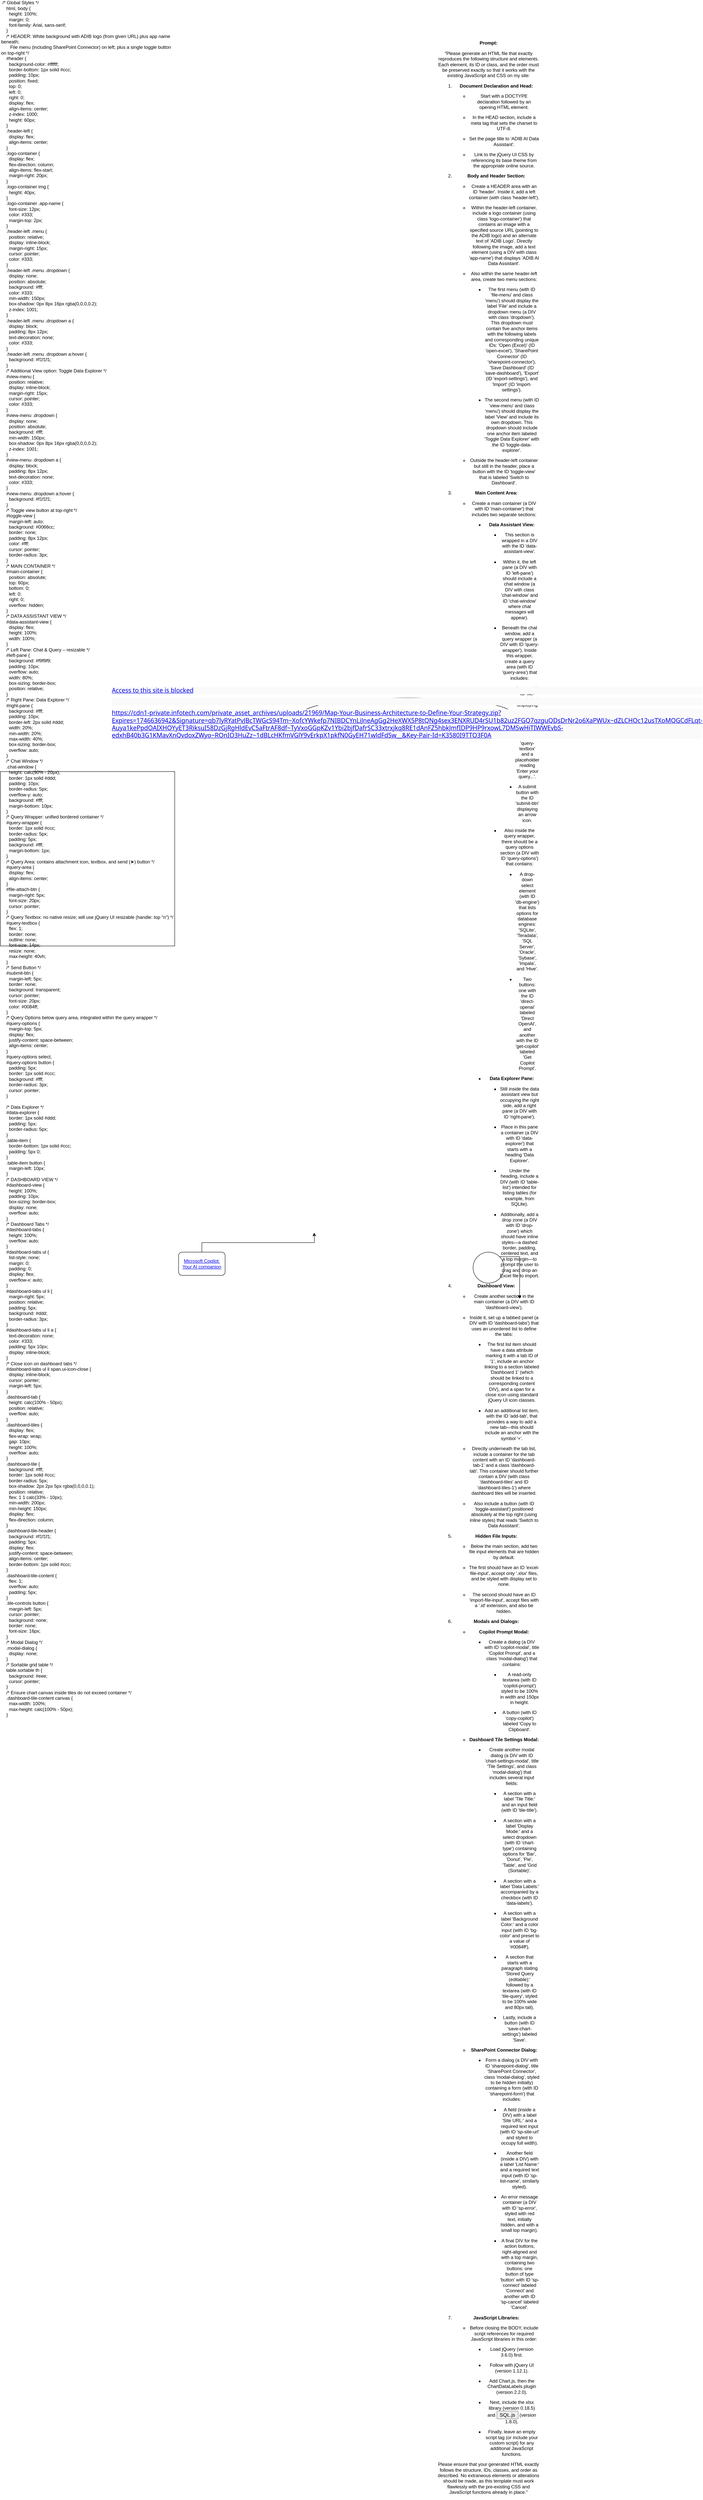 <mxfile version="27.1.4">
  <diagram name="Page-1" id="GokQLcG7WO0pYvgW-zJp">
    <mxGraphModel dx="5156" dy="5228" grid="1" gridSize="10" guides="1" tooltips="1" connect="1" arrows="1" fold="1" page="1" pageScale="1" pageWidth="850" pageHeight="1100" math="0" shadow="0">
      <root>
        <mxCell id="0" />
        <mxCell id="1" parent="0" />
        <mxCell id="mDrpf2TN0rHwM7id590o-1" style="edgeStyle=orthogonalEdgeStyle;rounded=0;orthogonalLoop=1;jettySize=auto;html=1;exitX=0.5;exitY=0;exitDx=0;exitDy=0;" parent="1" source="bzycmvIp5_qkG32QMUx3-1" edge="1">
          <mxGeometry relative="1" as="geometry">
            <mxPoint x="-220" y="180" as="targetPoint" />
          </mxGeometry>
        </mxCell>
        <mxCell id="bzycmvIp5_qkG32QMUx3-1" value="&lt;a href=&quot;https://copilot.microsoft.com/chats/RHDPdBvyvpDGnnrWRSW6V&quot;&gt;Microsoft Copilot: Your AI companion&lt;/a&gt;" style="rounded=1;whiteSpace=wrap;html=1;" parent="1" vertex="1">
          <mxGeometry x="-570" y="230" width="120" height="60" as="geometry" />
        </mxCell>
        <mxCell id="bzycmvIp5_qkG32QMUx3-6" style="edgeStyle=orthogonalEdgeStyle;rounded=0;orthogonalLoop=1;jettySize=auto;html=1;exitX=1;exitY=0;exitDx=0;exitDy=0;" parent="1" source="bzycmvIp5_qkG32QMUx3-2" edge="1">
          <mxGeometry relative="1" as="geometry">
            <mxPoint x="310" y="350" as="targetPoint" />
          </mxGeometry>
        </mxCell>
        <mxCell id="bzycmvIp5_qkG32QMUx3-2" value="&lt;p&gt;&lt;strong&gt;Prompt:&lt;/strong&gt;&lt;/p&gt;&lt;p&gt;&quot;Please generate an HTML file that exactly reproduces the following structure and elements. Each element, its ID or class, and the order must be preserved exactly so that it works with the existing JavaScript and CSS on my site:&lt;/p&gt;&lt;ol start=&quot;1&quot;&gt;&lt;li&gt;&lt;p&gt;&lt;strong&gt;Document Declaration and Head:&lt;/strong&gt;&lt;/p&gt;&lt;ul&gt;&lt;li&gt;&lt;p&gt;Start with a DOCTYPE declaration followed by an opening HTML element.&lt;/p&gt;&lt;/li&gt;&lt;li&gt;&lt;p&gt;In the HEAD section, include a meta tag that sets the charset to UTF-8.&lt;/p&gt;&lt;/li&gt;&lt;li&gt;&lt;p&gt;Set the page title to &#39;ADIB AI Data Assistant&#39;.&lt;/p&gt;&lt;/li&gt;&lt;li&gt;&lt;p&gt;Link to the jQuery UI CSS by referencing its base theme from the appropriate online source.&lt;/p&gt;&lt;/li&gt;&lt;/ul&gt;&lt;/li&gt;&lt;li&gt;&lt;p&gt;&lt;strong&gt;Body and Header Section:&lt;/strong&gt;&lt;/p&gt;&lt;ul&gt;&lt;li&gt;&lt;p&gt;Create a HEADER area with an ID &#39;header&#39;. Inside it, add a left container (with class &#39;header-left&#39;).&lt;/p&gt;&lt;/li&gt;&lt;li&gt;&lt;p&gt;Within the header-left container, include a logo container (using class &#39;logo-container&#39;) that contains an image with a specified source URL (pointing to the ADIB logo) and an alternate text of &#39;ADIB Logo&#39;. Directly following the image, add a text element (using a DIV with class &#39;app-name&#39;) that displays &#39;ADIB AI Data Assistant&#39;.&lt;/p&gt;&lt;/li&gt;&lt;li&gt;&lt;p&gt;Also within the same header-left area, create two menu sections:&lt;/p&gt;&lt;ul&gt;&lt;li&gt;&lt;p&gt;The first menu (with ID &#39;file-menu&#39; and class &#39;menu&#39;) should display the label &#39;File&#39; and include a dropdown menu (a DIV with class &#39;dropdown&#39;). This dropdown must contain five anchor items with the following labels and corresponding unique IDs: &#39;Open (Excel)&#39; (ID &#39;open-excel&#39;), &#39;SharePoint Connector&#39; (ID &#39;sharepoint-connector&#39;), &#39;Save Dashboard&#39; (ID &#39;save-dashboard&#39;), &#39;Export&#39; (ID &#39;export-settings&#39;), and &#39;Import&#39; (ID &#39;import-settings&#39;).&lt;/p&gt;&lt;/li&gt;&lt;li&gt;&lt;p&gt;The second menu (with ID &#39;view-menu&#39; and class &#39;menu&#39;) should display the label &#39;View&#39; and include its own dropdown. This dropdown should include one anchor item labeled &#39;Toggle Data Explorer&#39; with the ID &#39;toggle-data-explorer&#39;.&lt;/p&gt;&lt;/li&gt;&lt;/ul&gt;&lt;/li&gt;&lt;li&gt;&lt;p&gt;Outside the header-left container but still in the header, place a button with the ID &#39;toggle-view&#39; that is labeled &#39;Switch to Dashboard&#39;.&lt;/p&gt;&lt;/li&gt;&lt;/ul&gt;&lt;/li&gt;&lt;li&gt;&lt;p&gt;&lt;strong&gt;Main Content Area:&lt;/strong&gt;&lt;/p&gt;&lt;ul&gt;&lt;li&gt;&lt;p&gt;Create a main container (a DIV with ID &#39;main-container&#39;) that includes two separate sections:&lt;/p&gt;&lt;ul&gt;&lt;li&gt;&lt;p&gt;&lt;strong&gt;Data Assistant View:&lt;/strong&gt;&lt;/p&gt;&lt;ul&gt;&lt;li&gt;&lt;p&gt;This section is wrapped in a DIV with the ID &#39;data-assistant-view&#39;.&lt;/p&gt;&lt;/li&gt;&lt;li&gt;&lt;p&gt;Within it, the left pane (a DIV with ID &#39;left-pane&#39;) should include a chat window (a DIV with class &#39;chat-window&#39; and ID &#39;chat-window&#39; where chat messages will appear).&lt;/p&gt;&lt;/li&gt;&lt;li&gt;&lt;p&gt;Beneath the chat window, add a query wrapper (a DIV with ID &#39;query-wrapper&#39;). Inside this wrapper, create a query area (with ID &#39;query-area&#39;) that includes:&lt;/p&gt;&lt;ul&gt;&lt;li&gt;&lt;p&gt;A span with ID &#39;file-attach-btn&#39; displaying an attachment icon.&lt;/p&gt;&lt;/li&gt;&lt;li&gt;&lt;p&gt;A textarea with the ID &#39;query-textbox&#39; and a placeholder reading &#39;Enter your query...&#39;.&lt;/p&gt;&lt;/li&gt;&lt;li&gt;&lt;p&gt;A submit button with the ID &#39;submit-btn&#39; displaying an arrow icon.&lt;/p&gt;&lt;/li&gt;&lt;/ul&gt;&lt;/li&gt;&lt;li&gt;&lt;p&gt;Also inside the query wrapper, there should be a query options section (a DIV with ID &#39;query-options&#39;) that contains:&lt;/p&gt;&lt;ul&gt;&lt;li&gt;&lt;p&gt;A drop-down select element (with ID &#39;db-engine&#39;) that lists options for database engines: &#39;SQLite&#39;, &#39;Teradata&#39;, &#39;SQL Server&#39;, &#39;Oracle&#39;, &#39;Sybase&#39;, &#39;Impala&#39;, and &#39;Hive&#39;.&lt;/p&gt;&lt;/li&gt;&lt;li&gt;&lt;p&gt;Two buttons: one with the ID &#39;direct-openai&#39; labeled &#39;Direct OpenAI&#39;, and another with the ID &#39;get-copilot&#39; labeled &#39;Get Copilot Prompt&#39;.&lt;/p&gt;&lt;/li&gt;&lt;/ul&gt;&lt;/li&gt;&lt;/ul&gt;&lt;/li&gt;&lt;li&gt;&lt;p&gt;&lt;strong&gt;Data Explorer Pane:&lt;/strong&gt;&lt;/p&gt;&lt;ul&gt;&lt;li&gt;&lt;p&gt;Still inside the data assistant view but occupying the right side, add a right pane (a DIV with ID &#39;right-pane&#39;).&lt;/p&gt;&lt;/li&gt;&lt;li&gt;&lt;p&gt;Place in this pane a container (a DIV with ID &#39;data-explorer&#39;) that starts with a heading &#39;Data Explorer&#39;.&lt;/p&gt;&lt;/li&gt;&lt;li&gt;&lt;p&gt;Under the heading, include a DIV (with ID &#39;table-list&#39;) intended for listing tables (for example, from SQLite).&lt;/p&gt;&lt;/li&gt;&lt;li&gt;&lt;p&gt;Additionally, add a drop zone (a DIV with ID &#39;drop-zone&#39;) which should have inline styles—a dashed border, padding, centered text, and a top margin—to prompt the user to drag and drop an Excel file to import.&lt;/p&gt;&lt;/li&gt;&lt;/ul&gt;&lt;/li&gt;&lt;/ul&gt;&lt;/li&gt;&lt;/ul&gt;&lt;/li&gt;&lt;li&gt;&lt;p&gt;&lt;strong&gt;Dashboard View:&lt;/strong&gt;&lt;/p&gt;&lt;ul&gt;&lt;li&gt;&lt;p&gt;Create another section in the main container (a DIV with ID &#39;dashboard-view&#39;).&lt;/p&gt;&lt;/li&gt;&lt;li&gt;&lt;p&gt;Inside it, set up a tabbed panel (a DIV with ID &#39;dashboard-tabs&#39;) that uses an unordered list to define the tabs:&lt;/p&gt;&lt;ul&gt;&lt;li&gt;&lt;p&gt;The first list item should have a data attribute marking it with a tab ID of ‘1’, include an anchor linking to a section labeled &#39;Dashboard 1&#39; (which should be linked to a corresponding content DIV), and a span for a close icon using standard jQuery UI icon classes.&lt;/p&gt;&lt;/li&gt;&lt;li&gt;&lt;p&gt;Add an additional list item, with the ID &#39;add-tab&#39;, that provides a way to add a new tab—this should include an anchor with the symbol &#39;+&#39;.&lt;/p&gt;&lt;/li&gt;&lt;/ul&gt;&lt;/li&gt;&lt;li&gt;&lt;p&gt;Directly underneath the tab list, include a container for the tab content with an ID &#39;dashboard-tab-1&#39; and a class &#39;dashboard-tab&#39;. This container should further contain a DIV (with class &#39;dashboard-tiles&#39; and ID &#39;dashboard-tiles-1&#39;) where dashboard tiles will be inserted.&lt;/p&gt;&lt;/li&gt;&lt;li&gt;&lt;p&gt;Also include a button (with ID &#39;toggle-assistant&#39;) positioned absolutely at the top right (using inline styles) that reads &#39;Switch to Data Assistant&#39;.&lt;/p&gt;&lt;/li&gt;&lt;/ul&gt;&lt;/li&gt;&lt;li&gt;&lt;p&gt;&lt;strong&gt;Hidden File Inputs:&lt;/strong&gt;&lt;/p&gt;&lt;ul&gt;&lt;li&gt;&lt;p&gt;Below the main section, add two file input elements that are hidden by default.&lt;/p&gt;&lt;/li&gt;&lt;li&gt;&lt;p&gt;The first should have an ID &#39;excel-file-input&#39;, accept only &#39;.xlsx&#39; files, and be styled with display set to none.&lt;/p&gt;&lt;/li&gt;&lt;li&gt;&lt;p&gt;The second should have an ID &#39;import-file-input&#39;, accept files with a &#39;.id&#39; extension, and also be hidden.&lt;/p&gt;&lt;/li&gt;&lt;/ul&gt;&lt;/li&gt;&lt;li&gt;&lt;p&gt;&lt;strong&gt;Modals and Dialogs:&lt;/strong&gt;&lt;/p&gt;&lt;ul&gt;&lt;li&gt;&lt;p&gt;&lt;strong&gt;Copilot Prompt Modal:&lt;/strong&gt;&lt;/p&gt;&lt;ul&gt;&lt;li&gt;&lt;p&gt;Create a dialog (a DIV with ID &#39;copilot-modal&#39;, title &#39;Copilot Prompt&#39;, and a class &#39;modal-dialog&#39;) that contains:&lt;/p&gt;&lt;ul&gt;&lt;li&gt;&lt;p&gt;A read-only textarea (with ID &#39;copilot-prompt&#39;) styled to be 100% in width and 150px in height.&lt;/p&gt;&lt;/li&gt;&lt;li&gt;&lt;p&gt;A button (with ID &#39;copy-copilot&#39;) labeled &#39;Copy to Clipboard&#39;.&lt;/p&gt;&lt;/li&gt;&lt;/ul&gt;&lt;/li&gt;&lt;/ul&gt;&lt;/li&gt;&lt;li&gt;&lt;p&gt;&lt;strong&gt;Dashboard Tile Settings Modal:&lt;/strong&gt;&lt;/p&gt;&lt;ul&gt;&lt;li&gt;&lt;p&gt;Create another modal dialog (a DIV with ID &#39;chart-settings-modal&#39;, title &#39;Tile Settings&#39;, and class &#39;modal-dialog&#39;) that includes several input fields:&lt;/p&gt;&lt;ul&gt;&lt;li&gt;&lt;p&gt;A section with a label &#39;Tile Title:&#39; and an input field (with ID &#39;tile-title&#39;).&lt;/p&gt;&lt;/li&gt;&lt;li&gt;&lt;p&gt;A section with a label &#39;Display Mode:&#39; and a select dropdown (with ID &#39;chart-type&#39;) containing options for &#39;Bar&#39;, &#39;Donut&#39;, &#39;Pie&#39;, &#39;Table&#39;, and &#39;Grid (Sortable)&#39;.&lt;/p&gt;&lt;/li&gt;&lt;li&gt;&lt;p&gt;A section with a label &#39;Data Labels:&#39; accompanied by a checkbox (with ID &#39;data-labels&#39;).&lt;/p&gt;&lt;/li&gt;&lt;li&gt;&lt;p&gt;A section with a label &#39;Background Color:&#39; and a color input (with ID &#39;bg-color&#39; and preset to a value of &#39;#0084ff&#39;).&lt;/p&gt;&lt;/li&gt;&lt;li&gt;&lt;p&gt;A section that starts with a paragraph stating &#39;Stored Query (editable):&#39; followed by a textarea (with ID &#39;tile-query&#39;, styled to be 100% wide and 80px tall).&lt;/p&gt;&lt;/li&gt;&lt;li&gt;&lt;p&gt;Lastly, include a button (with ID &#39;save-chart-settings&#39;) labeled &#39;Save&#39;.&lt;/p&gt;&lt;/li&gt;&lt;/ul&gt;&lt;/li&gt;&lt;/ul&gt;&lt;/li&gt;&lt;li&gt;&lt;p&gt;&lt;strong&gt;SharePoint Connector Dialog:&lt;/strong&gt;&lt;/p&gt;&lt;ul&gt;&lt;li&gt;&lt;p&gt;Form a dialog (a DIV with ID &#39;sharepoint-dialog&#39;, title &#39;SharePoint Connector&#39;, class &#39;modal-dialog&#39;, styled to be hidden initially) containing a form (with ID &#39;sharepoint-form&#39;) that includes:&lt;/p&gt;&lt;ul&gt;&lt;li&gt;&lt;p&gt;A field (inside a DIV) with a label &#39;Site URL:&#39; and a required text input (with ID &#39;sp-site-url&#39; and styled to occupy full width).&lt;/p&gt;&lt;/li&gt;&lt;li&gt;&lt;p&gt;Another field (inside a DIV) with a label &#39;List Name:&#39; and a required text input (with ID &#39;sp-list-name&#39;, similarly styled).&lt;/p&gt;&lt;/li&gt;&lt;li&gt;&lt;p&gt;An error message container (a DIV with ID &#39;sp-error&#39;, styled with red text, initially hidden, and with a small top margin).&lt;/p&gt;&lt;/li&gt;&lt;li&gt;&lt;p&gt;A final DIV for the action buttons, right-aligned and with a top margin, containing two buttons: one button of type &#39;button&#39; with ID &#39;sp-connect&#39; labeled &#39;Connect&#39; and another with ID &#39;sp-cancel&#39; labeled &#39;Cancel&#39;.&lt;/p&gt;&lt;/li&gt;&lt;/ul&gt;&lt;/li&gt;&lt;/ul&gt;&lt;/li&gt;&lt;/ul&gt;&lt;/li&gt;&lt;li&gt;&lt;p&gt;&lt;strong&gt;JavaScript Libraries:&lt;/strong&gt;&lt;/p&gt;&lt;ul&gt;&lt;li&gt;&lt;p&gt;Before closing the BODY, include script references for required JavaScript libraries in this order:&lt;/p&gt;&lt;ul&gt;&lt;li&gt;&lt;p&gt;Load jQuery (version 3.6.0) first.&lt;/p&gt;&lt;/li&gt;&lt;li&gt;&lt;p&gt;Follow with jQuery UI (version 1.12.1).&lt;/p&gt;&lt;/li&gt;&lt;li&gt;&lt;p&gt;Add Chart.js, then the ChartDataLabels plugin (version 2.2.0).&lt;/p&gt;&lt;/li&gt;&lt;li&gt;&lt;p&gt;Next, include the xlsx library (version 0.18.5) and &lt;button data-url=&quot;https://SQL.js&quot; type=&quot;button&quot;&gt;SQL.js &lt;/button&gt; (version 1.8.0).&lt;/p&gt;&lt;/li&gt;&lt;li&gt;&lt;p&gt;Finally, leave an empty script tag (or include your custom script) for any additional JavaScript functions.&lt;/p&gt;&lt;/li&gt;&lt;/ul&gt;&lt;/li&gt;&lt;/ul&gt;&lt;/li&gt;&lt;/ol&gt;&lt;p&gt;Please ensure that your generated HTML exactly follows the structure, IDs, classes, and order as described. No extraneous elements or alterations should be made, as this template must work flawlessly with the pre-existing CSS and JavaScript functions already in place.&quot;&lt;/p&gt;" style="ellipse;whiteSpace=wrap;html=1;aspect=fixed;" parent="1" vertex="1">
          <mxGeometry x="190" y="230" width="80" height="80" as="geometry" />
        </mxCell>
        <mxCell id="bzycmvIp5_qkG32QMUx3-4" value="&lt;p style=&quot;overflow-wrap: break-word; margin: 6px 0px 10px; max-width: none; color: rgb(66, 66, 66); font-family: &amp;quot;Segoe Sans&amp;quot;, &amp;quot;Segoe UI&amp;quot;, &amp;quot;Segoe UI Web (West European)&amp;quot;, -apple-system, BlinkMacSystemFont, Roboto, &amp;quot;Helvetica Neue&amp;quot;, sans-serif; font-size: 16px; text-align: start; background-color: rgb(250, 250, 250);&quot;&gt;&lt;a href=&quot;https://cdn1-private.infotech.com/private_asset_archives/uploads/21969/Map-Your-Business-Architecture-to-Define-Your-Strategy.zip?Expires=1746636942&amp;amp;Signature=qb7lyRYatPvJBcTWGcS94Tm~XofcYWkefp7NIBDCYnLiJneAgGg2HeXWX5P8tQNg4sex3ENXRUD4rSU1b82uz2FGQ7qzguQDsDrNr2o6XaPWUx~dZLCHOc12usTXoMQGCdFLqt-Auya1kePpdOAIXHOYyET3RiksuI58DzGjRgHldEvC5aFtrAF8df~TyVxoGGpKZv1Ybi2bjfDafrSC33xtrxjkq8RE1dAnFZ5hbkJmfIDP9HP9rxowL7DMSwHiTIWWEvbS-edxhB40b3G1KMavXnQvdoxZWyo~ROnIO3HuZz~1dBLcHKfmVGlY9vErkpX1pkfN0GyEH71wldFdSw__&amp;amp;Key-Pair-Id=K3580I9TTO3F0A&quot;&gt;Access to this site is blocked&lt;/a&gt;&lt;/p&gt;&lt;p style=&quot;overflow-wrap: break-word; margin: 6px 0px 10px; max-width: none; color: rgb(66, 66, 66); font-family: &amp;quot;Segoe Sans&amp;quot;, &amp;quot;Segoe UI&amp;quot;, &amp;quot;Segoe UI Web (West European)&amp;quot;, -apple-system, BlinkMacSystemFont, Roboto, &amp;quot;Helvetica Neue&amp;quot;, sans-serif; font-size: 16px; text-align: start; background-color: rgb(250, 250, 250);&quot;&gt;&lt;br&gt;&lt;/p&gt;&lt;p style=&quot;overflow-wrap: break-word; margin: 6px 0px 10px; max-width: none; color: rgb(66, 66, 66); font-family: &amp;quot;Segoe Sans&amp;quot;, &amp;quot;Segoe UI&amp;quot;, &amp;quot;Segoe UI Web (West European)&amp;quot;, -apple-system, BlinkMacSystemFont, Roboto, &amp;quot;Helvetica Neue&amp;quot;, sans-serif; font-size: 16px; text-align: start; background-color: rgb(250, 250, 250);&quot;&gt;&lt;a href=&quot;https://cdn1-private.infotech.com/private_asset_archives/uploads/21969/Map-Your-Business-Architecture-to-Define-Your-Strategy.zip?Expires=1746636942&amp;amp;Signature=qb7lyRYatPvJBcTWGcS94Tm~XofcYWkefp7NIBDCYnLiJneAgGg2HeXWX5P8tQNg4sex3ENXRUD4rSU1b82uz2FGQ7qzguQDsDrNr2o6XaPWUx~dZLCHOc12usTXoMQGCdFLqt-Auya1kePpdOAIXHOYyET3RiksuI58DzGjRgHldEvC5aFtrAF8df~TyVxoGGpKZv1Ybi2bjfDafrSC33xtrxjkq8RE1dAnFZ5hbkJmfIDP9HP9rxowL7DMSwHiTIWWEvbS-edxhB40b3G1KMavXnQvdoxZWyo~ROnIO3HuZz~1dBLcHKfmVGlY9vErkpX1pkfN0GyEH71wldFdSw__&amp;amp;Key-Pair-Id=K3580I9TTO3F0A&quot;&gt;https://cdn1-private.infotech.com/private_asset_archives/uploads/21969/Map-Your-Business-Architecture-to-Define-Your-Strategy.zip?Expires=1746636942&amp;amp;Signature=qb7lyRYatPvJBcTWGcS94Tm~XofcYWkefp7NIBDCYnLiJneAgGg2HeXWX5P8tQNg4sex3ENXRUD4rSU1b82uz2FGQ7qzguQDsDrNr2o6XaPWUx~dZLCHOc12usTXoMQGCdFLqt-Auya1kePpdOAIXHOYyET3RiksuI58DzGjRgHldEvC5aFtrAF8df~TyVxoGGpKZv1Ybi2bjfDafrSC33xtrxjkq8RE1dAnFZ5hbkJmfIDP9HP9rxowL7DMSwHiTIWWEvbS-edxhB40b3G1KMavXnQvdoxZWyo~ROnIO3HuZz~1dBLcHKfmVGlY9vErkpX1pkfN0GyEH71wldFdSw__&amp;amp;Key-Pair-Id=K3580I9TTO3F0A&lt;/a&gt;&lt;/p&gt;" style="ellipse;whiteSpace=wrap;html=1;" parent="1" vertex="1">
          <mxGeometry x="-250" y="-1200" width="540" height="80" as="geometry" />
        </mxCell>
        <UserObject label="&lt;div&gt;&amp;nbsp;/* Global Styles */&lt;/div&gt;&lt;div&gt;&amp;nbsp; &amp;nbsp; html, body {&lt;/div&gt;&lt;div&gt;&amp;nbsp; &amp;nbsp; &amp;nbsp; height: 100%;&lt;/div&gt;&lt;div&gt;&amp;nbsp; &amp;nbsp; &amp;nbsp; margin: 0;&lt;/div&gt;&lt;div&gt;&amp;nbsp; &amp;nbsp; &amp;nbsp; font-family: Arial, sans-serif;&lt;/div&gt;&lt;div&gt;&amp;nbsp; &amp;nbsp; }&lt;/div&gt;&lt;div&gt;&amp;nbsp; &amp;nbsp; /* HEADER: White background with ADIB logo (from given URL) plus app name beneath;&lt;/div&gt;&lt;div&gt;&amp;nbsp; &amp;nbsp; &amp;nbsp; &amp;nbsp;File menu (including SharePoint Connector) on left; plus a single toggle button on top-right */&lt;/div&gt;&lt;div&gt;&amp;nbsp; &amp;nbsp; #header {&lt;/div&gt;&lt;div&gt;&amp;nbsp; &amp;nbsp; &amp;nbsp; background-color: #ffffff;&lt;/div&gt;&lt;div&gt;&amp;nbsp; &amp;nbsp; &amp;nbsp; border-bottom: 1px solid #ccc;&lt;/div&gt;&lt;div&gt;&amp;nbsp; &amp;nbsp; &amp;nbsp; padding: 10px;&lt;/div&gt;&lt;div&gt;&amp;nbsp; &amp;nbsp; &amp;nbsp; position: fixed;&lt;/div&gt;&lt;div&gt;&amp;nbsp; &amp;nbsp; &amp;nbsp; top: 0;&lt;/div&gt;&lt;div&gt;&amp;nbsp; &amp;nbsp; &amp;nbsp; left: 0;&lt;/div&gt;&lt;div&gt;&amp;nbsp; &amp;nbsp; &amp;nbsp; right: 0;&lt;/div&gt;&lt;div&gt;&amp;nbsp; &amp;nbsp; &amp;nbsp; display: flex;&lt;/div&gt;&lt;div&gt;&amp;nbsp; &amp;nbsp; &amp;nbsp; align-items: center;&lt;/div&gt;&lt;div&gt;&amp;nbsp; &amp;nbsp; &amp;nbsp; z-index: 1000;&lt;/div&gt;&lt;div&gt;&amp;nbsp; &amp;nbsp; &amp;nbsp; height: 60px;&lt;/div&gt;&lt;div&gt;&amp;nbsp; &amp;nbsp; }&lt;/div&gt;&lt;div&gt;&amp;nbsp; &amp;nbsp; .header-left {&lt;/div&gt;&lt;div&gt;&amp;nbsp; &amp;nbsp; &amp;nbsp; display: flex;&lt;/div&gt;&lt;div&gt;&amp;nbsp; &amp;nbsp; &amp;nbsp; align-items: center;&lt;/div&gt;&lt;div&gt;&amp;nbsp; &amp;nbsp; }&lt;/div&gt;&lt;div&gt;&amp;nbsp; &amp;nbsp; .logo-container {&lt;/div&gt;&lt;div&gt;&amp;nbsp; &amp;nbsp; &amp;nbsp; display: flex;&lt;/div&gt;&lt;div&gt;&amp;nbsp; &amp;nbsp; &amp;nbsp; flex-direction: column;&lt;/div&gt;&lt;div&gt;&amp;nbsp; &amp;nbsp; &amp;nbsp; align-items: flex-start;&lt;/div&gt;&lt;div&gt;&amp;nbsp; &amp;nbsp; &amp;nbsp; margin-right: 20px;&lt;/div&gt;&lt;div&gt;&amp;nbsp; &amp;nbsp; }&lt;/div&gt;&lt;div&gt;&amp;nbsp; &amp;nbsp; .logo-container img {&lt;/div&gt;&lt;div&gt;&amp;nbsp; &amp;nbsp; &amp;nbsp; height: 40px;&lt;/div&gt;&lt;div&gt;&amp;nbsp; &amp;nbsp; }&lt;/div&gt;&lt;div&gt;&amp;nbsp; &amp;nbsp; .logo-container .app-name {&lt;/div&gt;&lt;div&gt;&amp;nbsp; &amp;nbsp; &amp;nbsp; font-size: 12px;&lt;/div&gt;&lt;div&gt;&amp;nbsp; &amp;nbsp; &amp;nbsp; color: #333;&lt;/div&gt;&lt;div&gt;&amp;nbsp; &amp;nbsp; &amp;nbsp; margin-top: 2px;&lt;/div&gt;&lt;div&gt;&amp;nbsp; &amp;nbsp; }&lt;/div&gt;&lt;div&gt;&amp;nbsp; &amp;nbsp; .header-left .menu {&lt;/div&gt;&lt;div&gt;&amp;nbsp; &amp;nbsp; &amp;nbsp; position: relative;&lt;/div&gt;&lt;div&gt;&amp;nbsp; &amp;nbsp; &amp;nbsp; display: inline-block;&lt;/div&gt;&lt;div&gt;&amp;nbsp; &amp;nbsp; &amp;nbsp; margin-right: 15px;&lt;/div&gt;&lt;div&gt;&amp;nbsp; &amp;nbsp; &amp;nbsp; cursor: pointer;&lt;/div&gt;&lt;div&gt;&amp;nbsp; &amp;nbsp; &amp;nbsp; color: #333;&lt;/div&gt;&lt;div&gt;&amp;nbsp; &amp;nbsp; }&lt;/div&gt;&lt;div&gt;&amp;nbsp; &amp;nbsp; .header-left .menu .dropdown {&lt;/div&gt;&lt;div&gt;&amp;nbsp; &amp;nbsp; &amp;nbsp; display: none;&lt;/div&gt;&lt;div&gt;&amp;nbsp; &amp;nbsp; &amp;nbsp; position: absolute;&lt;/div&gt;&lt;div&gt;&amp;nbsp; &amp;nbsp; &amp;nbsp; background: #fff;&lt;/div&gt;&lt;div&gt;&amp;nbsp; &amp;nbsp; &amp;nbsp; color: #333;&lt;/div&gt;&lt;div&gt;&amp;nbsp; &amp;nbsp; &amp;nbsp; min-width: 150px;&lt;/div&gt;&lt;div&gt;&amp;nbsp; &amp;nbsp; &amp;nbsp; box-shadow: 0px 8px 16px rgba(0,0,0,0.2);&lt;/div&gt;&lt;div&gt;&amp;nbsp; &amp;nbsp; &amp;nbsp; z-index: 1001;&lt;/div&gt;&lt;div&gt;&amp;nbsp; &amp;nbsp; }&lt;/div&gt;&lt;div&gt;&amp;nbsp; &amp;nbsp; .header-left .menu .dropdown a {&lt;/div&gt;&lt;div&gt;&amp;nbsp; &amp;nbsp; &amp;nbsp; display: block;&lt;/div&gt;&lt;div&gt;&amp;nbsp; &amp;nbsp; &amp;nbsp; padding: 8px 12px;&lt;/div&gt;&lt;div&gt;&amp;nbsp; &amp;nbsp; &amp;nbsp; text-decoration: none;&lt;/div&gt;&lt;div&gt;&amp;nbsp; &amp;nbsp; &amp;nbsp; color: #333;&lt;/div&gt;&lt;div&gt;&amp;nbsp; &amp;nbsp; }&lt;/div&gt;&lt;div&gt;&amp;nbsp; &amp;nbsp; .header-left .menu .dropdown a:hover {&lt;/div&gt;&lt;div&gt;&amp;nbsp; &amp;nbsp; &amp;nbsp; background: #f1f1f1;&lt;/div&gt;&lt;div&gt;&amp;nbsp; &amp;nbsp; }&lt;/div&gt;&lt;div&gt;&amp;nbsp; &amp;nbsp; /* Additional View option: Toggle Data Explorer */&lt;/div&gt;&lt;div&gt;&amp;nbsp; &amp;nbsp; #view-menu {&lt;/div&gt;&lt;div&gt;&amp;nbsp; &amp;nbsp; &amp;nbsp; position: relative;&lt;/div&gt;&lt;div&gt;&amp;nbsp; &amp;nbsp; &amp;nbsp; display: inline-block;&lt;/div&gt;&lt;div&gt;&amp;nbsp; &amp;nbsp; &amp;nbsp; margin-right: 15px;&lt;/div&gt;&lt;div&gt;&amp;nbsp; &amp;nbsp; &amp;nbsp; cursor: pointer;&lt;/div&gt;&lt;div&gt;&amp;nbsp; &amp;nbsp; &amp;nbsp; color: #333;&lt;/div&gt;&lt;div&gt;&amp;nbsp; &amp;nbsp; }&lt;/div&gt;&lt;div&gt;&amp;nbsp; &amp;nbsp; #view-menu .dropdown {&lt;/div&gt;&lt;div&gt;&amp;nbsp; &amp;nbsp; &amp;nbsp; display: none;&lt;/div&gt;&lt;div&gt;&amp;nbsp; &amp;nbsp; &amp;nbsp; position: absolute;&lt;/div&gt;&lt;div&gt;&amp;nbsp; &amp;nbsp; &amp;nbsp; background: #fff;&lt;/div&gt;&lt;div&gt;&amp;nbsp; &amp;nbsp; &amp;nbsp; min-width: 150px;&lt;/div&gt;&lt;div&gt;&amp;nbsp; &amp;nbsp; &amp;nbsp; box-shadow: 0px 8px 16px rgba(0,0,0,0.2);&lt;/div&gt;&lt;div&gt;&amp;nbsp; &amp;nbsp; &amp;nbsp; z-index: 1001;&lt;/div&gt;&lt;div&gt;&amp;nbsp; &amp;nbsp; }&lt;/div&gt;&lt;div&gt;&amp;nbsp; &amp;nbsp; #view-menu .dropdown a {&lt;/div&gt;&lt;div&gt;&amp;nbsp; &amp;nbsp; &amp;nbsp; display: block;&lt;/div&gt;&lt;div&gt;&amp;nbsp; &amp;nbsp; &amp;nbsp; padding: 8px 12px;&lt;/div&gt;&lt;div&gt;&amp;nbsp; &amp;nbsp; &amp;nbsp; text-decoration: none;&lt;/div&gt;&lt;div&gt;&amp;nbsp; &amp;nbsp; &amp;nbsp; color: #333;&lt;/div&gt;&lt;div&gt;&amp;nbsp; &amp;nbsp; }&lt;/div&gt;&lt;div&gt;&amp;nbsp; &amp;nbsp; #view-menu .dropdown a:hover {&lt;/div&gt;&lt;div&gt;&amp;nbsp; &amp;nbsp; &amp;nbsp; background: #f1f1f1;&lt;/div&gt;&lt;div&gt;&amp;nbsp; &amp;nbsp; }&lt;/div&gt;&lt;div&gt;&amp;nbsp; &amp;nbsp; /* Toggle view button at top-right */&lt;/div&gt;&lt;div&gt;&amp;nbsp; &amp;nbsp; #toggle-view {&lt;/div&gt;&lt;div&gt;&amp;nbsp; &amp;nbsp; &amp;nbsp; margin-left: auto;&lt;/div&gt;&lt;div&gt;&amp;nbsp; &amp;nbsp; &amp;nbsp; background: #0066cc;&lt;/div&gt;&lt;div&gt;&amp;nbsp; &amp;nbsp; &amp;nbsp; border: none;&lt;/div&gt;&lt;div&gt;&amp;nbsp; &amp;nbsp; &amp;nbsp; padding: 8px 12px;&lt;/div&gt;&lt;div&gt;&amp;nbsp; &amp;nbsp; &amp;nbsp; color: #fff;&lt;/div&gt;&lt;div&gt;&amp;nbsp; &amp;nbsp; &amp;nbsp; cursor: pointer;&lt;/div&gt;&lt;div&gt;&amp;nbsp; &amp;nbsp; &amp;nbsp; border-radius: 3px;&lt;/div&gt;&lt;div&gt;&amp;nbsp; &amp;nbsp; }&lt;/div&gt;&lt;div&gt;&amp;nbsp; &amp;nbsp; /* MAIN CONTAINER */&lt;/div&gt;&lt;div&gt;&amp;nbsp; &amp;nbsp; #main-container {&lt;/div&gt;&lt;div&gt;&amp;nbsp; &amp;nbsp; &amp;nbsp; position: absolute;&lt;/div&gt;&lt;div&gt;&amp;nbsp; &amp;nbsp; &amp;nbsp; top: 60px;&lt;/div&gt;&lt;div&gt;&amp;nbsp; &amp;nbsp; &amp;nbsp; bottom: 0;&lt;/div&gt;&lt;div&gt;&amp;nbsp; &amp;nbsp; &amp;nbsp; left: 0;&lt;/div&gt;&lt;div&gt;&amp;nbsp; &amp;nbsp; &amp;nbsp; right: 0;&lt;/div&gt;&lt;div&gt;&amp;nbsp; &amp;nbsp; &amp;nbsp; overflow: hidden;&lt;/div&gt;&lt;div&gt;&amp;nbsp; &amp;nbsp; }&lt;/div&gt;&lt;div&gt;&amp;nbsp; &amp;nbsp; /* DATA ASSISTANT VIEW */&lt;/div&gt;&lt;div&gt;&amp;nbsp; &amp;nbsp; #data-assistant-view {&lt;/div&gt;&lt;div&gt;&amp;nbsp; &amp;nbsp; &amp;nbsp; display: flex;&lt;/div&gt;&lt;div&gt;&amp;nbsp; &amp;nbsp; &amp;nbsp; height: 100%;&lt;/div&gt;&lt;div&gt;&amp;nbsp; &amp;nbsp; &amp;nbsp; width: 100%;&lt;/div&gt;&lt;div&gt;&amp;nbsp; &amp;nbsp; }&lt;/div&gt;&lt;div&gt;&amp;nbsp; &amp;nbsp; /* Left Pane: Chat &amp;amp; Query – resizable */&lt;/div&gt;&lt;div&gt;&amp;nbsp; &amp;nbsp; #left-pane {&lt;/div&gt;&lt;div&gt;&amp;nbsp; &amp;nbsp; &amp;nbsp; background: #f9f9f9;&lt;/div&gt;&lt;div&gt;&amp;nbsp; &amp;nbsp; &amp;nbsp; padding: 10px;&lt;/div&gt;&lt;div&gt;&amp;nbsp; &amp;nbsp; &amp;nbsp; overflow: auto;&lt;/div&gt;&lt;div&gt;&amp;nbsp; &amp;nbsp; &amp;nbsp; width: 80%;&lt;/div&gt;&lt;div&gt;&amp;nbsp; &amp;nbsp; &amp;nbsp; box-sizing: border-box;&lt;/div&gt;&lt;div&gt;&amp;nbsp; &amp;nbsp; &amp;nbsp; position: relative;&lt;/div&gt;&lt;div&gt;&amp;nbsp; &amp;nbsp; }&lt;/div&gt;&lt;div&gt;&amp;nbsp; &amp;nbsp; /* Right Pane: Data Explorer */&lt;/div&gt;&lt;div&gt;&amp;nbsp; &amp;nbsp; #right-pane {&lt;/div&gt;&lt;div&gt;&amp;nbsp; &amp;nbsp; &amp;nbsp; background: #fff;&lt;/div&gt;&lt;div&gt;&amp;nbsp; &amp;nbsp; &amp;nbsp; padding: 10px;&lt;/div&gt;&lt;div&gt;&amp;nbsp; &amp;nbsp; &amp;nbsp; border-left: 2px solid #ddd;&lt;/div&gt;&lt;div&gt;&amp;nbsp; &amp;nbsp; &amp;nbsp; width: 20%;&lt;/div&gt;&lt;div&gt;&amp;nbsp; &amp;nbsp; &amp;nbsp; min-width: 20%;&lt;/div&gt;&lt;div&gt;&amp;nbsp; &amp;nbsp; &amp;nbsp; max-width: 40%;&lt;/div&gt;&lt;div&gt;&amp;nbsp; &amp;nbsp; &amp;nbsp; box-sizing: border-box;&lt;/div&gt;&lt;div&gt;&amp;nbsp; &amp;nbsp; &amp;nbsp; overflow: auto;&lt;/div&gt;&lt;div&gt;&amp;nbsp; &amp;nbsp; }&lt;/div&gt;&lt;div&gt;&amp;nbsp; &amp;nbsp; /* Chat Window */&lt;/div&gt;&lt;div&gt;&amp;nbsp; &amp;nbsp; .chat-window {&lt;/div&gt;&lt;div&gt;&amp;nbsp; &amp;nbsp; &amp;nbsp; height: calc(90% - 20px);&lt;/div&gt;&lt;div&gt;&amp;nbsp; &amp;nbsp; &amp;nbsp; border: 1px solid #ddd;&lt;/div&gt;&lt;div&gt;&amp;nbsp; &amp;nbsp; &amp;nbsp; padding: 10px;&lt;/div&gt;&lt;div&gt;&amp;nbsp; &amp;nbsp; &amp;nbsp; border-radius: 5px;&lt;/div&gt;&lt;div&gt;&amp;nbsp; &amp;nbsp; &amp;nbsp; overflow-y: auto;&lt;/div&gt;&lt;div&gt;&amp;nbsp; &amp;nbsp; &amp;nbsp; background: #fff;&lt;/div&gt;&lt;div&gt;&amp;nbsp; &amp;nbsp; &amp;nbsp; margin-bottom: 10px;&lt;/div&gt;&lt;div&gt;&amp;nbsp; &amp;nbsp; }&lt;/div&gt;&lt;div&gt;&amp;nbsp; &amp;nbsp; /* Query Wrapper: unified bordered container */&lt;/div&gt;&lt;div&gt;&amp;nbsp; &amp;nbsp; #query-wrapper {&lt;/div&gt;&lt;div&gt;&amp;nbsp; &amp;nbsp; &amp;nbsp; border: 1px solid #ccc;&lt;/div&gt;&lt;div&gt;&amp;nbsp; &amp;nbsp; &amp;nbsp; border-radius: 5px;&lt;/div&gt;&lt;div&gt;&amp;nbsp; &amp;nbsp; &amp;nbsp; padding: 5px;&lt;/div&gt;&lt;div&gt;&amp;nbsp; &amp;nbsp; &amp;nbsp; background: #fff;&lt;/div&gt;&lt;div&gt;&amp;nbsp; &amp;nbsp; &amp;nbsp; margin-bottom: 1px;&lt;/div&gt;&lt;div&gt;&amp;nbsp; &amp;nbsp; }&lt;/div&gt;&lt;div&gt;&amp;nbsp; &amp;nbsp; /* Query Area: contains attachment icon, textbox, and send (➤) button */&lt;/div&gt;&lt;div&gt;&amp;nbsp; &amp;nbsp; #query-area {&lt;/div&gt;&lt;div&gt;&amp;nbsp; &amp;nbsp; &amp;nbsp; display: flex;&lt;/div&gt;&lt;div&gt;&amp;nbsp; &amp;nbsp; &amp;nbsp; align-items: center;&lt;/div&gt;&lt;div&gt;&amp;nbsp; &amp;nbsp; }&lt;/div&gt;&lt;div&gt;&amp;nbsp; &amp;nbsp; #file-attach-btn {&lt;/div&gt;&lt;div&gt;&amp;nbsp; &amp;nbsp; &amp;nbsp; margin-right: 5px;&lt;/div&gt;&lt;div&gt;&amp;nbsp; &amp;nbsp; &amp;nbsp; font-size: 20px;&lt;/div&gt;&lt;div&gt;&amp;nbsp; &amp;nbsp; &amp;nbsp; cursor: pointer;&lt;/div&gt;&lt;div&gt;&amp;nbsp; &amp;nbsp; }&lt;/div&gt;&lt;div&gt;&amp;nbsp; &amp;nbsp; /* Query Textbox: no native resize; will use jQuery UI resizable (handle: top &quot;n&quot;) */&lt;/div&gt;&lt;div&gt;&amp;nbsp; &amp;nbsp; #query-textbox {&lt;/div&gt;&lt;div&gt;&amp;nbsp; &amp;nbsp; &amp;nbsp; flex: 1;&lt;/div&gt;&lt;div&gt;&amp;nbsp; &amp;nbsp; &amp;nbsp; border: none;&lt;/div&gt;&lt;div&gt;&amp;nbsp; &amp;nbsp; &amp;nbsp; outline: none;&lt;/div&gt;&lt;div&gt;&amp;nbsp; &amp;nbsp; &amp;nbsp; font-size: 14px;&lt;/div&gt;&lt;div&gt;&amp;nbsp; &amp;nbsp; &amp;nbsp; resize: none;&lt;/div&gt;&lt;div&gt;&amp;nbsp; &amp;nbsp; &amp;nbsp; max-height: 40vh;&lt;/div&gt;&lt;div&gt;&amp;nbsp; &amp;nbsp; }&lt;/div&gt;&lt;div&gt;&amp;nbsp; &amp;nbsp; /* Send Button */&lt;/div&gt;&lt;div&gt;&amp;nbsp; &amp;nbsp; #submit-btn {&lt;/div&gt;&lt;div&gt;&amp;nbsp; &amp;nbsp; &amp;nbsp; margin-left: 5px;&lt;/div&gt;&lt;div&gt;&amp;nbsp; &amp;nbsp; &amp;nbsp; border: none;&lt;/div&gt;&lt;div&gt;&amp;nbsp; &amp;nbsp; &amp;nbsp; background: transparent;&lt;/div&gt;&lt;div&gt;&amp;nbsp; &amp;nbsp; &amp;nbsp; cursor: pointer;&lt;/div&gt;&lt;div&gt;&amp;nbsp; &amp;nbsp; &amp;nbsp; font-size: 20px;&lt;/div&gt;&lt;div&gt;&amp;nbsp; &amp;nbsp; &amp;nbsp; color: #0084ff;&lt;/div&gt;&lt;div&gt;&amp;nbsp; &amp;nbsp; }&lt;/div&gt;&lt;div&gt;&amp;nbsp; &amp;nbsp; /* Query Options below query area, integrated within the query wrapper */&lt;/div&gt;&lt;div&gt;&amp;nbsp; &amp;nbsp; #query-options {&lt;/div&gt;&lt;div&gt;&amp;nbsp; &amp;nbsp; &amp;nbsp; margin-top: 5px;&lt;/div&gt;&lt;div&gt;&amp;nbsp; &amp;nbsp; &amp;nbsp; display: flex;&lt;/div&gt;&lt;div&gt;&amp;nbsp; &amp;nbsp; &amp;nbsp; justify-content: space-between;&lt;/div&gt;&lt;div&gt;&amp;nbsp; &amp;nbsp; &amp;nbsp; align-items: center;&lt;/div&gt;&lt;div&gt;&amp;nbsp; &amp;nbsp; }&lt;/div&gt;&lt;div&gt;&amp;nbsp; &amp;nbsp; #query-options select,&lt;/div&gt;&lt;div&gt;&amp;nbsp; &amp;nbsp; #query-options button {&lt;/div&gt;&lt;div&gt;&amp;nbsp; &amp;nbsp; &amp;nbsp; padding: 5px;&lt;/div&gt;&lt;div&gt;&amp;nbsp; &amp;nbsp; &amp;nbsp; border: 1px solid #ccc;&lt;/div&gt;&lt;div&gt;&amp;nbsp; &amp;nbsp; &amp;nbsp; background: #fff;&lt;/div&gt;&lt;div&gt;&amp;nbsp; &amp;nbsp; &amp;nbsp; border-radius: 3px;&lt;/div&gt;&lt;div&gt;&amp;nbsp; &amp;nbsp; &amp;nbsp; cursor: pointer;&lt;/div&gt;&lt;div&gt;&amp;nbsp; &amp;nbsp; }&lt;/div&gt;&lt;div&gt;&amp;nbsp;&lt;/div&gt;&lt;div&gt;&amp;nbsp; &amp;nbsp; /* Data Explorer */&lt;/div&gt;&lt;div&gt;&amp;nbsp; &amp;nbsp; #data-explorer {&lt;/div&gt;&lt;div&gt;&amp;nbsp; &amp;nbsp; &amp;nbsp; border: 1px solid #ddd;&lt;/div&gt;&lt;div&gt;&amp;nbsp; &amp;nbsp; &amp;nbsp; padding: 5px;&lt;/div&gt;&lt;div&gt;&amp;nbsp; &amp;nbsp; &amp;nbsp; border-radius: 5px;&lt;/div&gt;&lt;div&gt;&amp;nbsp; &amp;nbsp; }&lt;/div&gt;&lt;div&gt;&amp;nbsp; &amp;nbsp; .table-item {&lt;/div&gt;&lt;div&gt;&amp;nbsp; &amp;nbsp; &amp;nbsp; border-bottom: 1px solid #ccc;&lt;/div&gt;&lt;div&gt;&amp;nbsp; &amp;nbsp; &amp;nbsp; padding: 5px 0;&lt;/div&gt;&lt;div&gt;&amp;nbsp; &amp;nbsp; }&lt;/div&gt;&lt;div&gt;&amp;nbsp; &amp;nbsp; .table-item button {&lt;/div&gt;&lt;div&gt;&amp;nbsp; &amp;nbsp; &amp;nbsp; margin-left: 10px;&lt;/div&gt;&lt;div&gt;&amp;nbsp; &amp;nbsp; }&lt;/div&gt;&lt;div&gt;&amp;nbsp; &amp;nbsp; /* DASHBOARD VIEW */&lt;/div&gt;&lt;div&gt;&amp;nbsp; &amp;nbsp; #dashboard-view {&lt;/div&gt;&lt;div&gt;&amp;nbsp; &amp;nbsp; &amp;nbsp; height: 100%;&lt;/div&gt;&lt;div&gt;&amp;nbsp; &amp;nbsp; &amp;nbsp; padding: 10px;&lt;/div&gt;&lt;div&gt;&amp;nbsp; &amp;nbsp; &amp;nbsp; box-sizing: border-box;&lt;/div&gt;&lt;div&gt;&amp;nbsp; &amp;nbsp; &amp;nbsp; display: none;&lt;/div&gt;&lt;div&gt;&amp;nbsp; &amp;nbsp; &amp;nbsp; overflow: auto;&lt;/div&gt;&lt;div&gt;&amp;nbsp; &amp;nbsp; }&lt;/div&gt;&lt;div&gt;&amp;nbsp; &amp;nbsp; /* Dashboard Tabs */&lt;/div&gt;&lt;div&gt;&amp;nbsp; &amp;nbsp; #dashboard-tabs {&lt;/div&gt;&lt;div&gt;&amp;nbsp; &amp;nbsp; &amp;nbsp; height: 100%;&lt;/div&gt;&lt;div&gt;&amp;nbsp; &amp;nbsp; &amp;nbsp; overflow: auto;&lt;/div&gt;&lt;div&gt;&amp;nbsp; &amp;nbsp; }&lt;/div&gt;&lt;div&gt;&amp;nbsp; &amp;nbsp; #dashboard-tabs ul {&lt;/div&gt;&lt;div&gt;&amp;nbsp; &amp;nbsp; &amp;nbsp; list-style: none;&lt;/div&gt;&lt;div&gt;&amp;nbsp; &amp;nbsp; &amp;nbsp; margin: 0;&lt;/div&gt;&lt;div&gt;&amp;nbsp; &amp;nbsp; &amp;nbsp; padding: 0;&lt;/div&gt;&lt;div&gt;&amp;nbsp; &amp;nbsp; &amp;nbsp; display: flex;&lt;/div&gt;&lt;div&gt;&amp;nbsp; &amp;nbsp; &amp;nbsp; overflow-x: auto;&lt;/div&gt;&lt;div&gt;&amp;nbsp; &amp;nbsp; }&lt;/div&gt;&lt;div&gt;&amp;nbsp; &amp;nbsp; #dashboard-tabs ul li {&lt;/div&gt;&lt;div&gt;&amp;nbsp; &amp;nbsp; &amp;nbsp; margin-right: 5px;&lt;/div&gt;&lt;div&gt;&amp;nbsp; &amp;nbsp; &amp;nbsp; position: relative;&lt;/div&gt;&lt;div&gt;&amp;nbsp; &amp;nbsp; &amp;nbsp; padding: 5px;&lt;/div&gt;&lt;div&gt;&amp;nbsp; &amp;nbsp; &amp;nbsp; background: #ddd;&lt;/div&gt;&lt;div&gt;&amp;nbsp; &amp;nbsp; &amp;nbsp; border-radius: 3px;&lt;/div&gt;&lt;div&gt;&amp;nbsp; &amp;nbsp; }&lt;/div&gt;&lt;div&gt;&amp;nbsp; &amp;nbsp; #dashboard-tabs ul li a {&lt;/div&gt;&lt;div&gt;&amp;nbsp; &amp;nbsp; &amp;nbsp; text-decoration: none;&lt;/div&gt;&lt;div&gt;&amp;nbsp; &amp;nbsp; &amp;nbsp; color: #333;&lt;/div&gt;&lt;div&gt;&amp;nbsp; &amp;nbsp; &amp;nbsp; padding: 5px 10px;&lt;/div&gt;&lt;div&gt;&amp;nbsp; &amp;nbsp; &amp;nbsp; display: inline-block;&lt;/div&gt;&lt;div&gt;&amp;nbsp; &amp;nbsp; }&lt;/div&gt;&lt;div&gt;&amp;nbsp; &amp;nbsp; /* Close icon on dashboard tabs */&lt;/div&gt;&lt;div&gt;&amp;nbsp; &amp;nbsp; #dashboard-tabs ul li span.ui-icon-close {&lt;/div&gt;&lt;div&gt;&amp;nbsp; &amp;nbsp; &amp;nbsp; display: inline-block;&lt;/div&gt;&lt;div&gt;&amp;nbsp; &amp;nbsp; &amp;nbsp; cursor: pointer;&lt;/div&gt;&lt;div&gt;&amp;nbsp; &amp;nbsp; &amp;nbsp; margin-left: 5px;&lt;/div&gt;&lt;div&gt;&amp;nbsp; &amp;nbsp; }&lt;/div&gt;&lt;div&gt;&amp;nbsp; &amp;nbsp; .dashboard-tab {&lt;/div&gt;&lt;div&gt;&amp;nbsp; &amp;nbsp; &amp;nbsp; height: calc(100% - 50px);&lt;/div&gt;&lt;div&gt;&amp;nbsp; &amp;nbsp; &amp;nbsp; position: relative;&lt;/div&gt;&lt;div&gt;&amp;nbsp; &amp;nbsp; &amp;nbsp; overflow: auto;&lt;/div&gt;&lt;div&gt;&amp;nbsp; &amp;nbsp; }&lt;/div&gt;&lt;div&gt;&amp;nbsp; &amp;nbsp; .dashboard-tiles {&lt;/div&gt;&lt;div&gt;&amp;nbsp; &amp;nbsp; &amp;nbsp; display: flex;&lt;/div&gt;&lt;div&gt;&amp;nbsp; &amp;nbsp; &amp;nbsp; flex-wrap: wrap;&lt;/div&gt;&lt;div&gt;&amp;nbsp; &amp;nbsp; &amp;nbsp; gap: 10px;&lt;/div&gt;&lt;div&gt;&amp;nbsp; &amp;nbsp; &amp;nbsp; height: 100%;&lt;/div&gt;&lt;div&gt;&amp;nbsp; &amp;nbsp; &amp;nbsp; overflow: auto;&lt;/div&gt;&lt;div&gt;&amp;nbsp; &amp;nbsp; }&lt;/div&gt;&lt;div&gt;&amp;nbsp; &amp;nbsp; .dashboard-tile {&lt;/div&gt;&lt;div&gt;&amp;nbsp; &amp;nbsp; &amp;nbsp; background: #fff;&lt;/div&gt;&lt;div&gt;&amp;nbsp; &amp;nbsp; &amp;nbsp; border: 1px solid #ccc;&lt;/div&gt;&lt;div&gt;&amp;nbsp; &amp;nbsp; &amp;nbsp; border-radius: 5px;&lt;/div&gt;&lt;div&gt;&amp;nbsp; &amp;nbsp; &amp;nbsp; box-shadow: 2px 2px 5px rgba(0,0,0,0.1);&lt;/div&gt;&lt;div&gt;&amp;nbsp; &amp;nbsp; &amp;nbsp; position: relative;&lt;/div&gt;&lt;div&gt;&amp;nbsp; &amp;nbsp; &amp;nbsp; flex: 1 1 calc(33% - 10px);&lt;/div&gt;&lt;div&gt;&amp;nbsp; &amp;nbsp; &amp;nbsp; min-width: 200px;&lt;/div&gt;&lt;div&gt;&amp;nbsp; &amp;nbsp; &amp;nbsp; min-height: 150px;&lt;/div&gt;&lt;div&gt;&amp;nbsp; &amp;nbsp; &amp;nbsp; display: flex;&lt;/div&gt;&lt;div&gt;&amp;nbsp; &amp;nbsp; &amp;nbsp; flex-direction: column;&lt;/div&gt;&lt;div&gt;&amp;nbsp; &amp;nbsp; }&lt;/div&gt;&lt;div&gt;&amp;nbsp; &amp;nbsp; .dashboard-tile-header {&lt;/div&gt;&lt;div&gt;&amp;nbsp; &amp;nbsp; &amp;nbsp; background: #f1f1f1;&lt;/div&gt;&lt;div&gt;&amp;nbsp; &amp;nbsp; &amp;nbsp; padding: 5px;&lt;/div&gt;&lt;div&gt;&amp;nbsp; &amp;nbsp; &amp;nbsp; display: flex;&lt;/div&gt;&lt;div&gt;&amp;nbsp; &amp;nbsp; &amp;nbsp; justify-content: space-between;&lt;/div&gt;&lt;div&gt;&amp;nbsp; &amp;nbsp; &amp;nbsp; align-items: center;&lt;/div&gt;&lt;div&gt;&amp;nbsp; &amp;nbsp; &amp;nbsp; border-bottom: 1px solid #ccc;&lt;/div&gt;&lt;div&gt;&amp;nbsp; &amp;nbsp; }&lt;/div&gt;&lt;div&gt;&amp;nbsp; &amp;nbsp; .dashboard-tile-content {&lt;/div&gt;&lt;div&gt;&amp;nbsp; &amp;nbsp; &amp;nbsp; flex: 1;&lt;/div&gt;&lt;div&gt;&amp;nbsp; &amp;nbsp; &amp;nbsp; overflow: auto;&lt;/div&gt;&lt;div&gt;&amp;nbsp; &amp;nbsp; &amp;nbsp; padding: 5px;&lt;/div&gt;&lt;div&gt;&amp;nbsp; &amp;nbsp; }&lt;/div&gt;&lt;div&gt;&amp;nbsp; &amp;nbsp; .tile-controls button {&lt;/div&gt;&lt;div&gt;&amp;nbsp; &amp;nbsp; &amp;nbsp; margin-left: 5px;&lt;/div&gt;&lt;div&gt;&amp;nbsp; &amp;nbsp; &amp;nbsp; cursor: pointer;&lt;/div&gt;&lt;div&gt;&amp;nbsp; &amp;nbsp; &amp;nbsp; background: none;&lt;/div&gt;&lt;div&gt;&amp;nbsp; &amp;nbsp; &amp;nbsp; border: none;&lt;/div&gt;&lt;div&gt;&amp;nbsp; &amp;nbsp; &amp;nbsp; font-size: 16px;&lt;/div&gt;&lt;div&gt;&amp;nbsp; &amp;nbsp; }&lt;/div&gt;&lt;div&gt;&amp;nbsp; &amp;nbsp; /* Modal Dialog */&lt;/div&gt;&lt;div&gt;&amp;nbsp; &amp;nbsp; .modal-dialog {&lt;/div&gt;&lt;div&gt;&amp;nbsp; &amp;nbsp; &amp;nbsp; display: none;&lt;/div&gt;&lt;div&gt;&amp;nbsp; &amp;nbsp; }&lt;/div&gt;&lt;div&gt;&amp;nbsp; &amp;nbsp; /* Sortable grid table */&lt;/div&gt;&lt;div&gt;&amp;nbsp; &amp;nbsp; table.sortable th {&lt;/div&gt;&lt;div&gt;&amp;nbsp; &amp;nbsp; &amp;nbsp; background: #eee;&lt;/div&gt;&lt;div&gt;&amp;nbsp; &amp;nbsp; &amp;nbsp; cursor: pointer;&lt;/div&gt;&lt;div&gt;&amp;nbsp; &amp;nbsp; }&lt;/div&gt;&lt;div&gt;&amp;nbsp; &amp;nbsp; /* Ensure chart canvas inside tiles do not exceed container */&lt;/div&gt;&lt;div&gt;&amp;nbsp; &amp;nbsp; .dashboard-tile-content canvas {&lt;/div&gt;&lt;div&gt;&amp;nbsp; &amp;nbsp; &amp;nbsp; max-width: 100%;&lt;/div&gt;&lt;div&gt;&amp;nbsp; &amp;nbsp; &amp;nbsp; max-height: calc(100% - 50px);&lt;/div&gt;&lt;div&gt;&amp;nbsp; &amp;nbsp; }&lt;/div&gt;" id="mDrpf2TN0rHwM7id590o-3">
          <mxCell style="whiteSpace=wrap;html=1;aspect=fixed;align=left;" parent="1" vertex="1">
            <mxGeometry x="-1030" y="-1010" width="450" height="450" as="geometry" />
          </mxCell>
        </UserObject>
      </root>
    </mxGraphModel>
  </diagram>
</mxfile>

